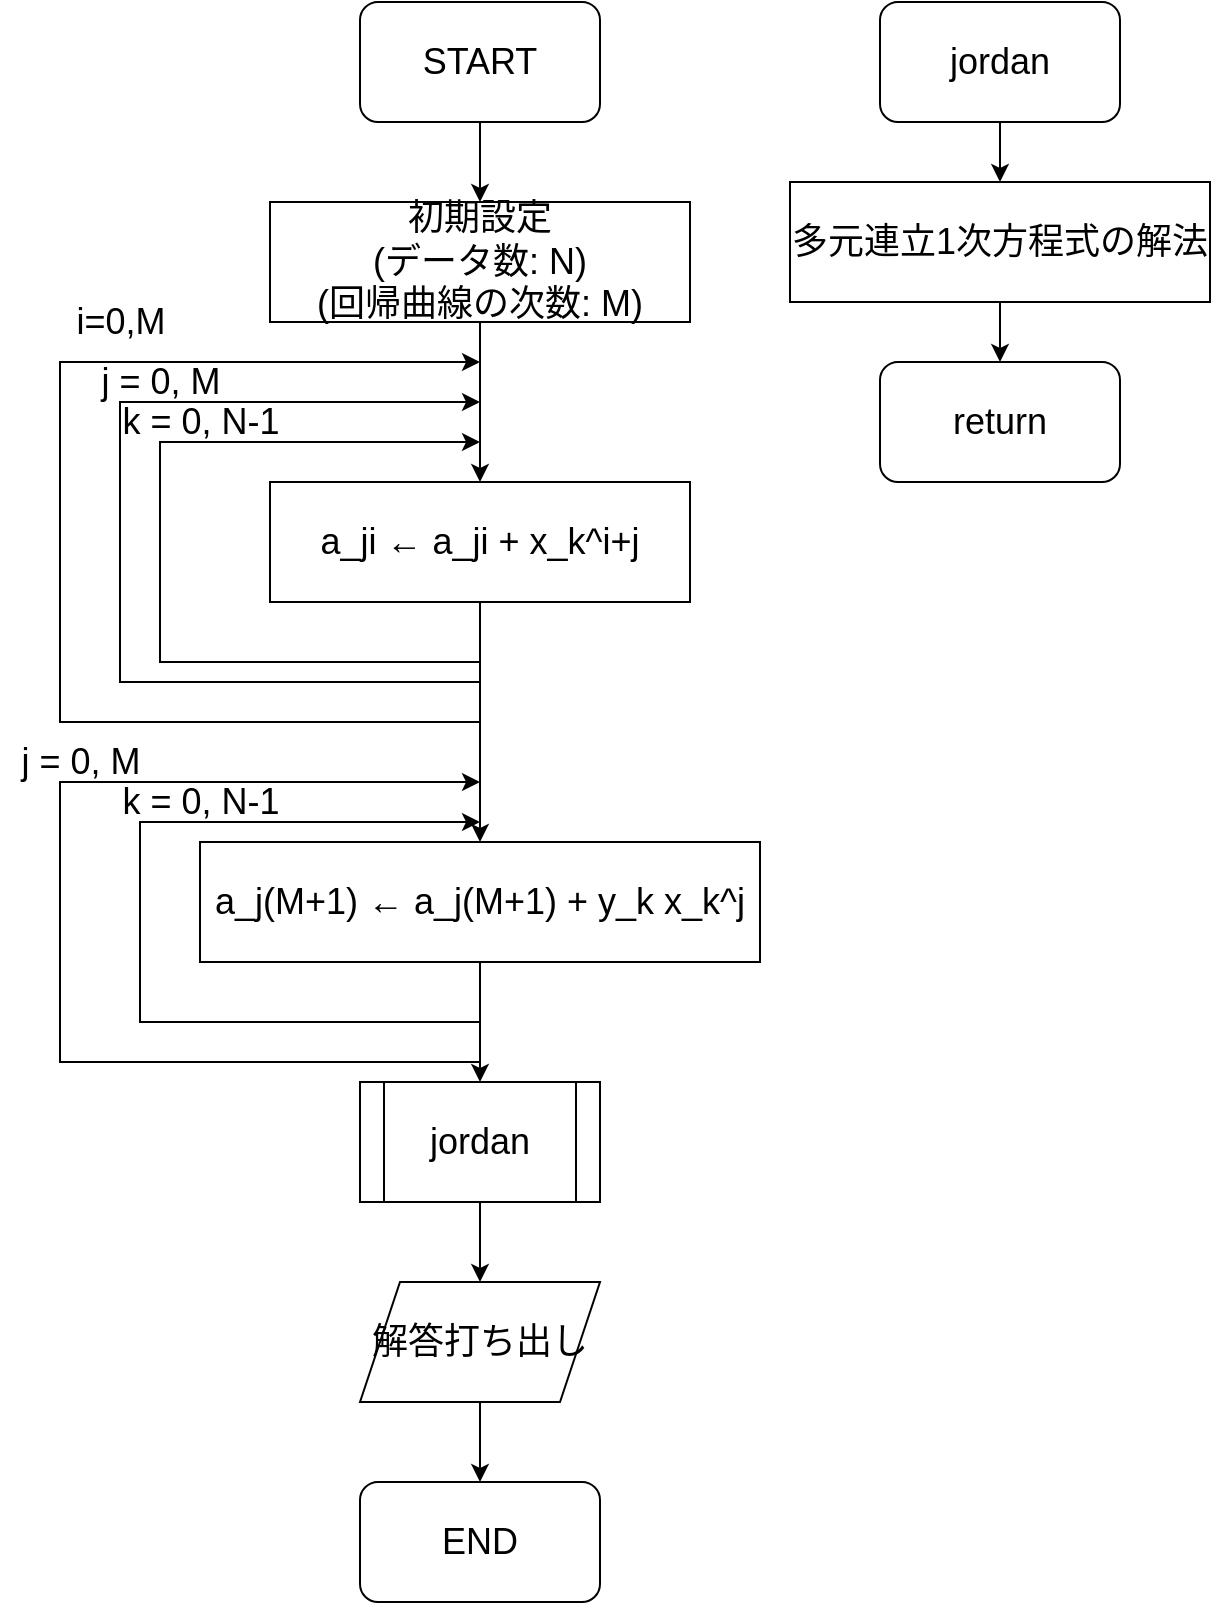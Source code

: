 <mxfile version="13.6.6" type="device"><diagram id="C5RBs43oDa-KdzZeNtuy" name="Page-1"><mxGraphModel dx="946" dy="566" grid="1" gridSize="10" guides="1" tooltips="1" connect="1" arrows="1" fold="1" page="1" pageScale="1" pageWidth="827" pageHeight="1169" math="0" shadow="0"><root><mxCell id="WIyWlLk6GJQsqaUBKTNV-0"/><mxCell id="WIyWlLk6GJQsqaUBKTNV-1" parent="WIyWlLk6GJQsqaUBKTNV-0"/><mxCell id="hg6DV3VL23fnYjD_DonO-16" value="" style="edgeStyle=orthogonalEdgeStyle;rounded=0;orthogonalLoop=1;jettySize=auto;html=1;fontSize=18;" edge="1" parent="WIyWlLk6GJQsqaUBKTNV-1" source="hg6DV3VL23fnYjD_DonO-0" target="hg6DV3VL23fnYjD_DonO-15"><mxGeometry relative="1" as="geometry"/></mxCell><mxCell id="hg6DV3VL23fnYjD_DonO-0" value="jordan" style="rounded=1;whiteSpace=wrap;html=1;fontSize=18;" vertex="1" parent="WIyWlLk6GJQsqaUBKTNV-1"><mxGeometry x="450" y="40" width="120" height="60" as="geometry"/></mxCell><mxCell id="hg6DV3VL23fnYjD_DonO-1" value="return" style="rounded=1;whiteSpace=wrap;html=1;fontSize=18;" vertex="1" parent="WIyWlLk6GJQsqaUBKTNV-1"><mxGeometry x="450" y="220" width="120" height="60" as="geometry"/></mxCell><mxCell id="hg6DV3VL23fnYjD_DonO-2" value="END" style="rounded=1;whiteSpace=wrap;html=1;fontSize=18;" vertex="1" parent="WIyWlLk6GJQsqaUBKTNV-1"><mxGeometry x="190" y="780" width="120" height="60" as="geometry"/></mxCell><mxCell id="hg6DV3VL23fnYjD_DonO-5" value="" style="edgeStyle=orthogonalEdgeStyle;rounded=0;orthogonalLoop=1;jettySize=auto;html=1;fontSize=18;" edge="1" parent="WIyWlLk6GJQsqaUBKTNV-1" source="hg6DV3VL23fnYjD_DonO-3" target="hg6DV3VL23fnYjD_DonO-4"><mxGeometry relative="1" as="geometry"/></mxCell><mxCell id="hg6DV3VL23fnYjD_DonO-3" value="START" style="rounded=1;whiteSpace=wrap;html=1;fontSize=18;" vertex="1" parent="WIyWlLk6GJQsqaUBKTNV-1"><mxGeometry x="190" y="40" width="120" height="60" as="geometry"/></mxCell><mxCell id="hg6DV3VL23fnYjD_DonO-7" value="" style="edgeStyle=orthogonalEdgeStyle;rounded=0;orthogonalLoop=1;jettySize=auto;html=1;fontSize=18;" edge="1" parent="WIyWlLk6GJQsqaUBKTNV-1" source="hg6DV3VL23fnYjD_DonO-4" target="hg6DV3VL23fnYjD_DonO-6"><mxGeometry relative="1" as="geometry"/></mxCell><mxCell id="hg6DV3VL23fnYjD_DonO-4" value="初期設定&lt;br style=&quot;font-size: 18px;&quot;&gt;(データ数: N)&lt;br style=&quot;font-size: 18px;&quot;&gt;(回帰曲線の次数: M)" style="rounded=0;whiteSpace=wrap;html=1;fontSize=18;" vertex="1" parent="WIyWlLk6GJQsqaUBKTNV-1"><mxGeometry x="145" y="140" width="210" height="60" as="geometry"/></mxCell><mxCell id="hg6DV3VL23fnYjD_DonO-9" value="" style="edgeStyle=orthogonalEdgeStyle;rounded=0;orthogonalLoop=1;jettySize=auto;html=1;fontSize=18;" edge="1" parent="WIyWlLk6GJQsqaUBKTNV-1" source="hg6DV3VL23fnYjD_DonO-6" target="hg6DV3VL23fnYjD_DonO-8"><mxGeometry relative="1" as="geometry"/></mxCell><mxCell id="hg6DV3VL23fnYjD_DonO-6" value="a_ji ← a_ji + x_k^i+j" style="rounded=0;whiteSpace=wrap;html=1;fontSize=18;" vertex="1" parent="WIyWlLk6GJQsqaUBKTNV-1"><mxGeometry x="145" y="280" width="210" height="60" as="geometry"/></mxCell><mxCell id="hg6DV3VL23fnYjD_DonO-11" value="" style="edgeStyle=orthogonalEdgeStyle;rounded=0;orthogonalLoop=1;jettySize=auto;html=1;fontSize=18;" edge="1" parent="WIyWlLk6GJQsqaUBKTNV-1" source="hg6DV3VL23fnYjD_DonO-8" target="hg6DV3VL23fnYjD_DonO-10"><mxGeometry relative="1" as="geometry"/></mxCell><mxCell id="hg6DV3VL23fnYjD_DonO-8" value="a_j(M+1) ← a_j(M+1) + y_k x_k^j" style="rounded=0;whiteSpace=wrap;html=1;fontSize=18;" vertex="1" parent="WIyWlLk6GJQsqaUBKTNV-1"><mxGeometry x="110" y="460" width="280" height="60" as="geometry"/></mxCell><mxCell id="hg6DV3VL23fnYjD_DonO-13" value="" style="edgeStyle=orthogonalEdgeStyle;rounded=0;orthogonalLoop=1;jettySize=auto;html=1;fontSize=18;" edge="1" parent="WIyWlLk6GJQsqaUBKTNV-1" source="hg6DV3VL23fnYjD_DonO-10" target="hg6DV3VL23fnYjD_DonO-12"><mxGeometry relative="1" as="geometry"/></mxCell><mxCell id="hg6DV3VL23fnYjD_DonO-10" value="jordan" style="shape=process;whiteSpace=wrap;html=1;backgroundOutline=1;rounded=0;fontSize=18;" vertex="1" parent="WIyWlLk6GJQsqaUBKTNV-1"><mxGeometry x="190" y="580" width="120" height="60" as="geometry"/></mxCell><mxCell id="hg6DV3VL23fnYjD_DonO-14" value="" style="edgeStyle=orthogonalEdgeStyle;rounded=0;orthogonalLoop=1;jettySize=auto;html=1;fontSize=18;" edge="1" parent="WIyWlLk6GJQsqaUBKTNV-1" source="hg6DV3VL23fnYjD_DonO-12" target="hg6DV3VL23fnYjD_DonO-2"><mxGeometry relative="1" as="geometry"/></mxCell><mxCell id="hg6DV3VL23fnYjD_DonO-12" value="解答打ち出し" style="shape=parallelogram;perimeter=parallelogramPerimeter;whiteSpace=wrap;html=1;fixedSize=1;rounded=0;fontSize=18;" vertex="1" parent="WIyWlLk6GJQsqaUBKTNV-1"><mxGeometry x="190" y="680" width="120" height="60" as="geometry"/></mxCell><mxCell id="hg6DV3VL23fnYjD_DonO-17" value="" style="edgeStyle=orthogonalEdgeStyle;rounded=0;orthogonalLoop=1;jettySize=auto;html=1;fontSize=18;" edge="1" parent="WIyWlLk6GJQsqaUBKTNV-1" source="hg6DV3VL23fnYjD_DonO-15" target="hg6DV3VL23fnYjD_DonO-1"><mxGeometry relative="1" as="geometry"/></mxCell><mxCell id="hg6DV3VL23fnYjD_DonO-15" value="多元連立1次方程式の解法" style="rounded=0;whiteSpace=wrap;html=1;fontSize=18;" vertex="1" parent="WIyWlLk6GJQsqaUBKTNV-1"><mxGeometry x="405" y="130" width="210" height="60" as="geometry"/></mxCell><mxCell id="hg6DV3VL23fnYjD_DonO-18" value="" style="endArrow=classic;html=1;fontSize=18;rounded=0;" edge="1" parent="WIyWlLk6GJQsqaUBKTNV-1"><mxGeometry width="50" height="50" relative="1" as="geometry"><mxPoint x="250" y="400" as="sourcePoint"/><mxPoint x="250" y="220" as="targetPoint"/><Array as="points"><mxPoint x="40" y="400"/><mxPoint x="40" y="220"/></Array></mxGeometry></mxCell><mxCell id="hg6DV3VL23fnYjD_DonO-19" value="i=0,M" style="text;html=1;align=center;verticalAlign=middle;resizable=0;points=[];autosize=1;fontSize=18;" vertex="1" parent="WIyWlLk6GJQsqaUBKTNV-1"><mxGeometry x="40" y="185" width="60" height="30" as="geometry"/></mxCell><mxCell id="hg6DV3VL23fnYjD_DonO-20" value="" style="endArrow=classic;html=1;fontSize=18;rounded=0;" edge="1" parent="WIyWlLk6GJQsqaUBKTNV-1"><mxGeometry width="50" height="50" relative="1" as="geometry"><mxPoint x="250" y="380" as="sourcePoint"/><mxPoint x="250" y="240" as="targetPoint"/><Array as="points"><mxPoint x="70" y="380"/><mxPoint x="70" y="240"/></Array></mxGeometry></mxCell><mxCell id="hg6DV3VL23fnYjD_DonO-21" value="j = 0, M" style="text;html=1;align=center;verticalAlign=middle;resizable=0;points=[];autosize=1;fontSize=18;" vertex="1" parent="WIyWlLk6GJQsqaUBKTNV-1"><mxGeometry x="50" y="215" width="80" height="30" as="geometry"/></mxCell><mxCell id="hg6DV3VL23fnYjD_DonO-22" value="" style="endArrow=classic;html=1;fontSize=18;rounded=0;" edge="1" parent="WIyWlLk6GJQsqaUBKTNV-1"><mxGeometry width="50" height="50" relative="1" as="geometry"><mxPoint x="250" y="370" as="sourcePoint"/><mxPoint x="250" y="260" as="targetPoint"/><Array as="points"><mxPoint x="90" y="370"/><mxPoint x="90" y="260"/></Array></mxGeometry></mxCell><mxCell id="hg6DV3VL23fnYjD_DonO-23" value="k = 0, N-1" style="text;html=1;align=center;verticalAlign=middle;resizable=0;points=[];autosize=1;fontSize=18;" vertex="1" parent="WIyWlLk6GJQsqaUBKTNV-1"><mxGeometry x="65" y="235" width="90" height="30" as="geometry"/></mxCell><mxCell id="hg6DV3VL23fnYjD_DonO-24" value="" style="endArrow=classic;html=1;fontSize=18;rounded=0;" edge="1" parent="WIyWlLk6GJQsqaUBKTNV-1"><mxGeometry width="50" height="50" relative="1" as="geometry"><mxPoint x="250" y="570" as="sourcePoint"/><mxPoint x="250" y="430" as="targetPoint"/><Array as="points"><mxPoint x="40" y="570"/><mxPoint x="40" y="430"/></Array></mxGeometry></mxCell><mxCell id="hg6DV3VL23fnYjD_DonO-25" value="" style="endArrow=classic;html=1;fontSize=18;rounded=0;" edge="1" parent="WIyWlLk6GJQsqaUBKTNV-1"><mxGeometry width="50" height="50" relative="1" as="geometry"><mxPoint x="250" y="550" as="sourcePoint"/><mxPoint x="250" y="450" as="targetPoint"/><Array as="points"><mxPoint x="80" y="550"/><mxPoint x="80" y="450"/></Array></mxGeometry></mxCell><mxCell id="hg6DV3VL23fnYjD_DonO-26" value="j = 0, M" style="text;html=1;align=center;verticalAlign=middle;resizable=0;points=[];autosize=1;fontSize=18;" vertex="1" parent="WIyWlLk6GJQsqaUBKTNV-1"><mxGeometry x="10" y="405" width="80" height="30" as="geometry"/></mxCell><mxCell id="hg6DV3VL23fnYjD_DonO-27" value="k = 0, N-1" style="text;html=1;align=center;verticalAlign=middle;resizable=0;points=[];autosize=1;fontSize=18;" vertex="1" parent="WIyWlLk6GJQsqaUBKTNV-1"><mxGeometry x="65" y="425" width="90" height="30" as="geometry"/></mxCell></root></mxGraphModel></diagram></mxfile>